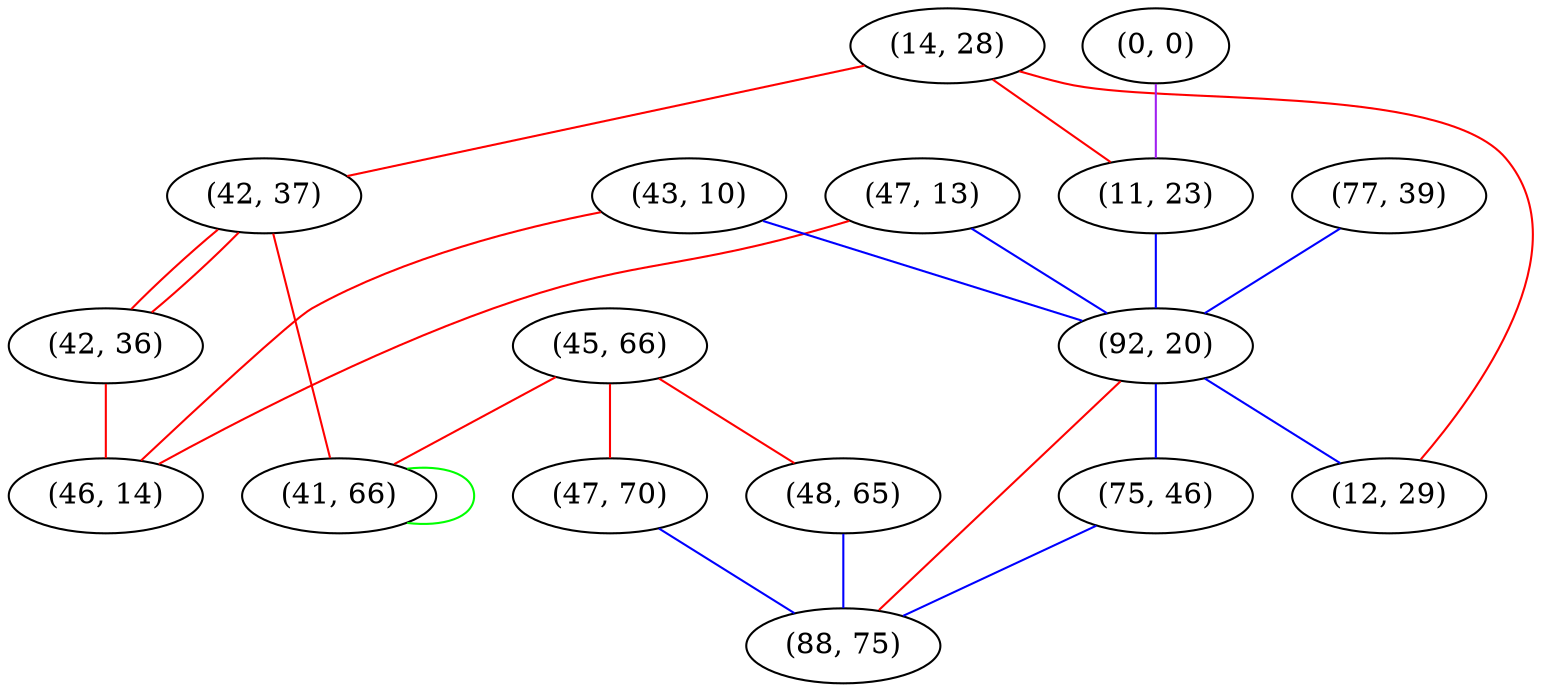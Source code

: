 graph "" {
"(14, 28)";
"(42, 37)";
"(47, 13)";
"(45, 66)";
"(42, 36)";
"(41, 66)";
"(77, 39)";
"(43, 10)";
"(0, 0)";
"(48, 65)";
"(11, 23)";
"(47, 70)";
"(92, 20)";
"(75, 46)";
"(46, 14)";
"(12, 29)";
"(88, 75)";
"(14, 28)" -- "(12, 29)"  [color=red, key=0, weight=1];
"(14, 28)" -- "(11, 23)"  [color=red, key=0, weight=1];
"(14, 28)" -- "(42, 37)"  [color=red, key=0, weight=1];
"(42, 37)" -- "(41, 66)"  [color=red, key=0, weight=1];
"(42, 37)" -- "(42, 36)"  [color=red, key=0, weight=1];
"(42, 37)" -- "(42, 36)"  [color=red, key=1, weight=1];
"(47, 13)" -- "(92, 20)"  [color=blue, key=0, weight=3];
"(47, 13)" -- "(46, 14)"  [color=red, key=0, weight=1];
"(45, 66)" -- "(41, 66)"  [color=red, key=0, weight=1];
"(45, 66)" -- "(48, 65)"  [color=red, key=0, weight=1];
"(45, 66)" -- "(47, 70)"  [color=red, key=0, weight=1];
"(42, 36)" -- "(46, 14)"  [color=red, key=0, weight=1];
"(41, 66)" -- "(41, 66)"  [color=green, key=0, weight=2];
"(77, 39)" -- "(92, 20)"  [color=blue, key=0, weight=3];
"(43, 10)" -- "(92, 20)"  [color=blue, key=0, weight=3];
"(43, 10)" -- "(46, 14)"  [color=red, key=0, weight=1];
"(0, 0)" -- "(11, 23)"  [color=purple, key=0, weight=4];
"(48, 65)" -- "(88, 75)"  [color=blue, key=0, weight=3];
"(11, 23)" -- "(92, 20)"  [color=blue, key=0, weight=3];
"(47, 70)" -- "(88, 75)"  [color=blue, key=0, weight=3];
"(92, 20)" -- "(75, 46)"  [color=blue, key=0, weight=3];
"(92, 20)" -- "(12, 29)"  [color=blue, key=0, weight=3];
"(92, 20)" -- "(88, 75)"  [color=red, key=0, weight=1];
"(75, 46)" -- "(88, 75)"  [color=blue, key=0, weight=3];
}
